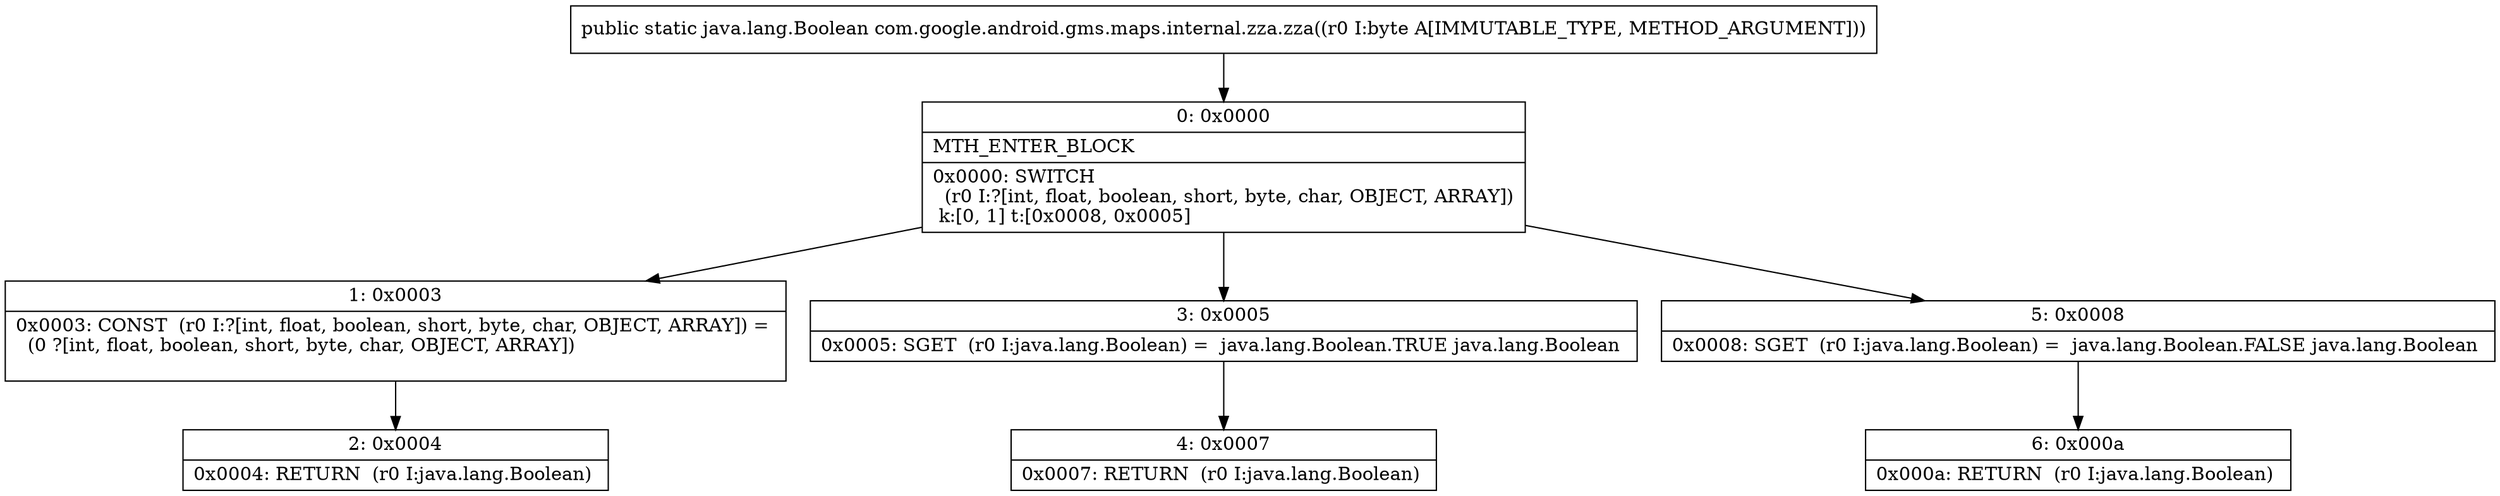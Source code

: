 digraph "CFG forcom.google.android.gms.maps.internal.zza.zza(B)Ljava\/lang\/Boolean;" {
Node_0 [shape=record,label="{0\:\ 0x0000|MTH_ENTER_BLOCK\l|0x0000: SWITCH  \l  (r0 I:?[int, float, boolean, short, byte, char, OBJECT, ARRAY])\l k:[0, 1] t:[0x0008, 0x0005] \l}"];
Node_1 [shape=record,label="{1\:\ 0x0003|0x0003: CONST  (r0 I:?[int, float, boolean, short, byte, char, OBJECT, ARRAY]) = \l  (0 ?[int, float, boolean, short, byte, char, OBJECT, ARRAY])\l \l}"];
Node_2 [shape=record,label="{2\:\ 0x0004|0x0004: RETURN  (r0 I:java.lang.Boolean) \l}"];
Node_3 [shape=record,label="{3\:\ 0x0005|0x0005: SGET  (r0 I:java.lang.Boolean) =  java.lang.Boolean.TRUE java.lang.Boolean \l}"];
Node_4 [shape=record,label="{4\:\ 0x0007|0x0007: RETURN  (r0 I:java.lang.Boolean) \l}"];
Node_5 [shape=record,label="{5\:\ 0x0008|0x0008: SGET  (r0 I:java.lang.Boolean) =  java.lang.Boolean.FALSE java.lang.Boolean \l}"];
Node_6 [shape=record,label="{6\:\ 0x000a|0x000a: RETURN  (r0 I:java.lang.Boolean) \l}"];
MethodNode[shape=record,label="{public static java.lang.Boolean com.google.android.gms.maps.internal.zza.zza((r0 I:byte A[IMMUTABLE_TYPE, METHOD_ARGUMENT])) }"];
MethodNode -> Node_0;
Node_0 -> Node_1;
Node_0 -> Node_3;
Node_0 -> Node_5;
Node_1 -> Node_2;
Node_3 -> Node_4;
Node_5 -> Node_6;
}

